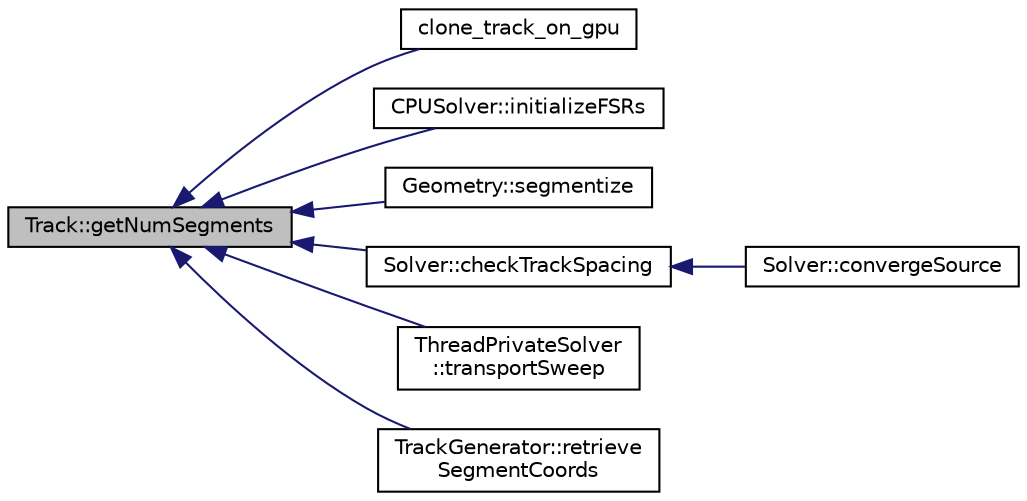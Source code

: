 digraph "Track::getNumSegments"
{
  edge [fontname="Helvetica",fontsize="10",labelfontname="Helvetica",labelfontsize="10"];
  node [fontname="Helvetica",fontsize="10",shape=record];
  rankdir="LR";
  Node1 [label="Track::getNumSegments",height=0.2,width=0.4,color="black", fillcolor="grey75", style="filled" fontcolor="black"];
  Node1 -> Node2 [dir="back",color="midnightblue",fontsize="10",style="solid",fontname="Helvetica"];
  Node2 [label="clone_track_on_gpu",height=0.2,width=0.4,color="black", fillcolor="white", style="filled",URL="$clone_8h.html#a1abe8d5d92a34a0a5f289a0f6df61a3e",tooltip="Given a pointer to a Track on the host and a dev_track on the GPU, copy all of the class attributes a..."];
  Node1 -> Node3 [dir="back",color="midnightblue",fontsize="10",style="solid",fontname="Helvetica"];
  Node3 [label="CPUSolver::initializeFSRs",height=0.2,width=0.4,color="black", fillcolor="white", style="filled",URL="$classCPUSolver.html#aafc9bf9eb416a12cbe21ddde4b5f9f1c",tooltip="Initializes the FSR volumes and Materials array."];
  Node1 -> Node4 [dir="back",color="midnightblue",fontsize="10",style="solid",fontname="Helvetica"];
  Node4 [label="Geometry::segmentize",height=0.2,width=0.4,color="black", fillcolor="white", style="filled",URL="$classGeometry.html#a21a092d997179d6bea6c66f592faa6de",tooltip="This method performs ray tracing to create Track segments within each flat source region in the Geome..."];
  Node1 -> Node5 [dir="back",color="midnightblue",fontsize="10",style="solid",fontname="Helvetica"];
  Node5 [label="Solver::checkTrackSpacing",height=0.2,width=0.4,color="black", fillcolor="white", style="filled",URL="$classSolver.html#a4ab290c6ca1d74230bf885cfc7f58b7a",tooltip="Checks that each FSR has at least one Track segment crossing it and if not, throws an exception and p..."];
  Node5 -> Node6 [dir="back",color="midnightblue",fontsize="10",style="solid",fontname="Helvetica"];
  Node6 [label="Solver::convergeSource",height=0.2,width=0.4,color="black", fillcolor="white", style="filled",URL="$classSolver.html#af8358a66a7cbd56339211f80a2365678",tooltip="Computes keff by performing a series of transport sweep and source updates."];
  Node1 -> Node7 [dir="back",color="midnightblue",fontsize="10",style="solid",fontname="Helvetica"];
  Node7 [label="ThreadPrivateSolver\l::transportSweep",height=0.2,width=0.4,color="black", fillcolor="white", style="filled",URL="$classThreadPrivateSolver.html#ad784c540c10f88aafe54965631c139e0",tooltip="This method performs one transport sweep of all azimuthal angles, Tracks, Track segments, polar angles and energy groups."];
  Node1 -> Node8 [dir="back",color="midnightblue",fontsize="10",style="solid",fontname="Helvetica"];
  Node8 [label="TrackGenerator::retrieve\lSegmentCoords",height=0.2,width=0.4,color="black", fillcolor="white", style="filled",URL="$classTrackGenerator.html#ad18b94b9307680cf9e7053d3c03e4504",tooltip="Fills an array with the x,y coordinates for each Track segment."];
}
